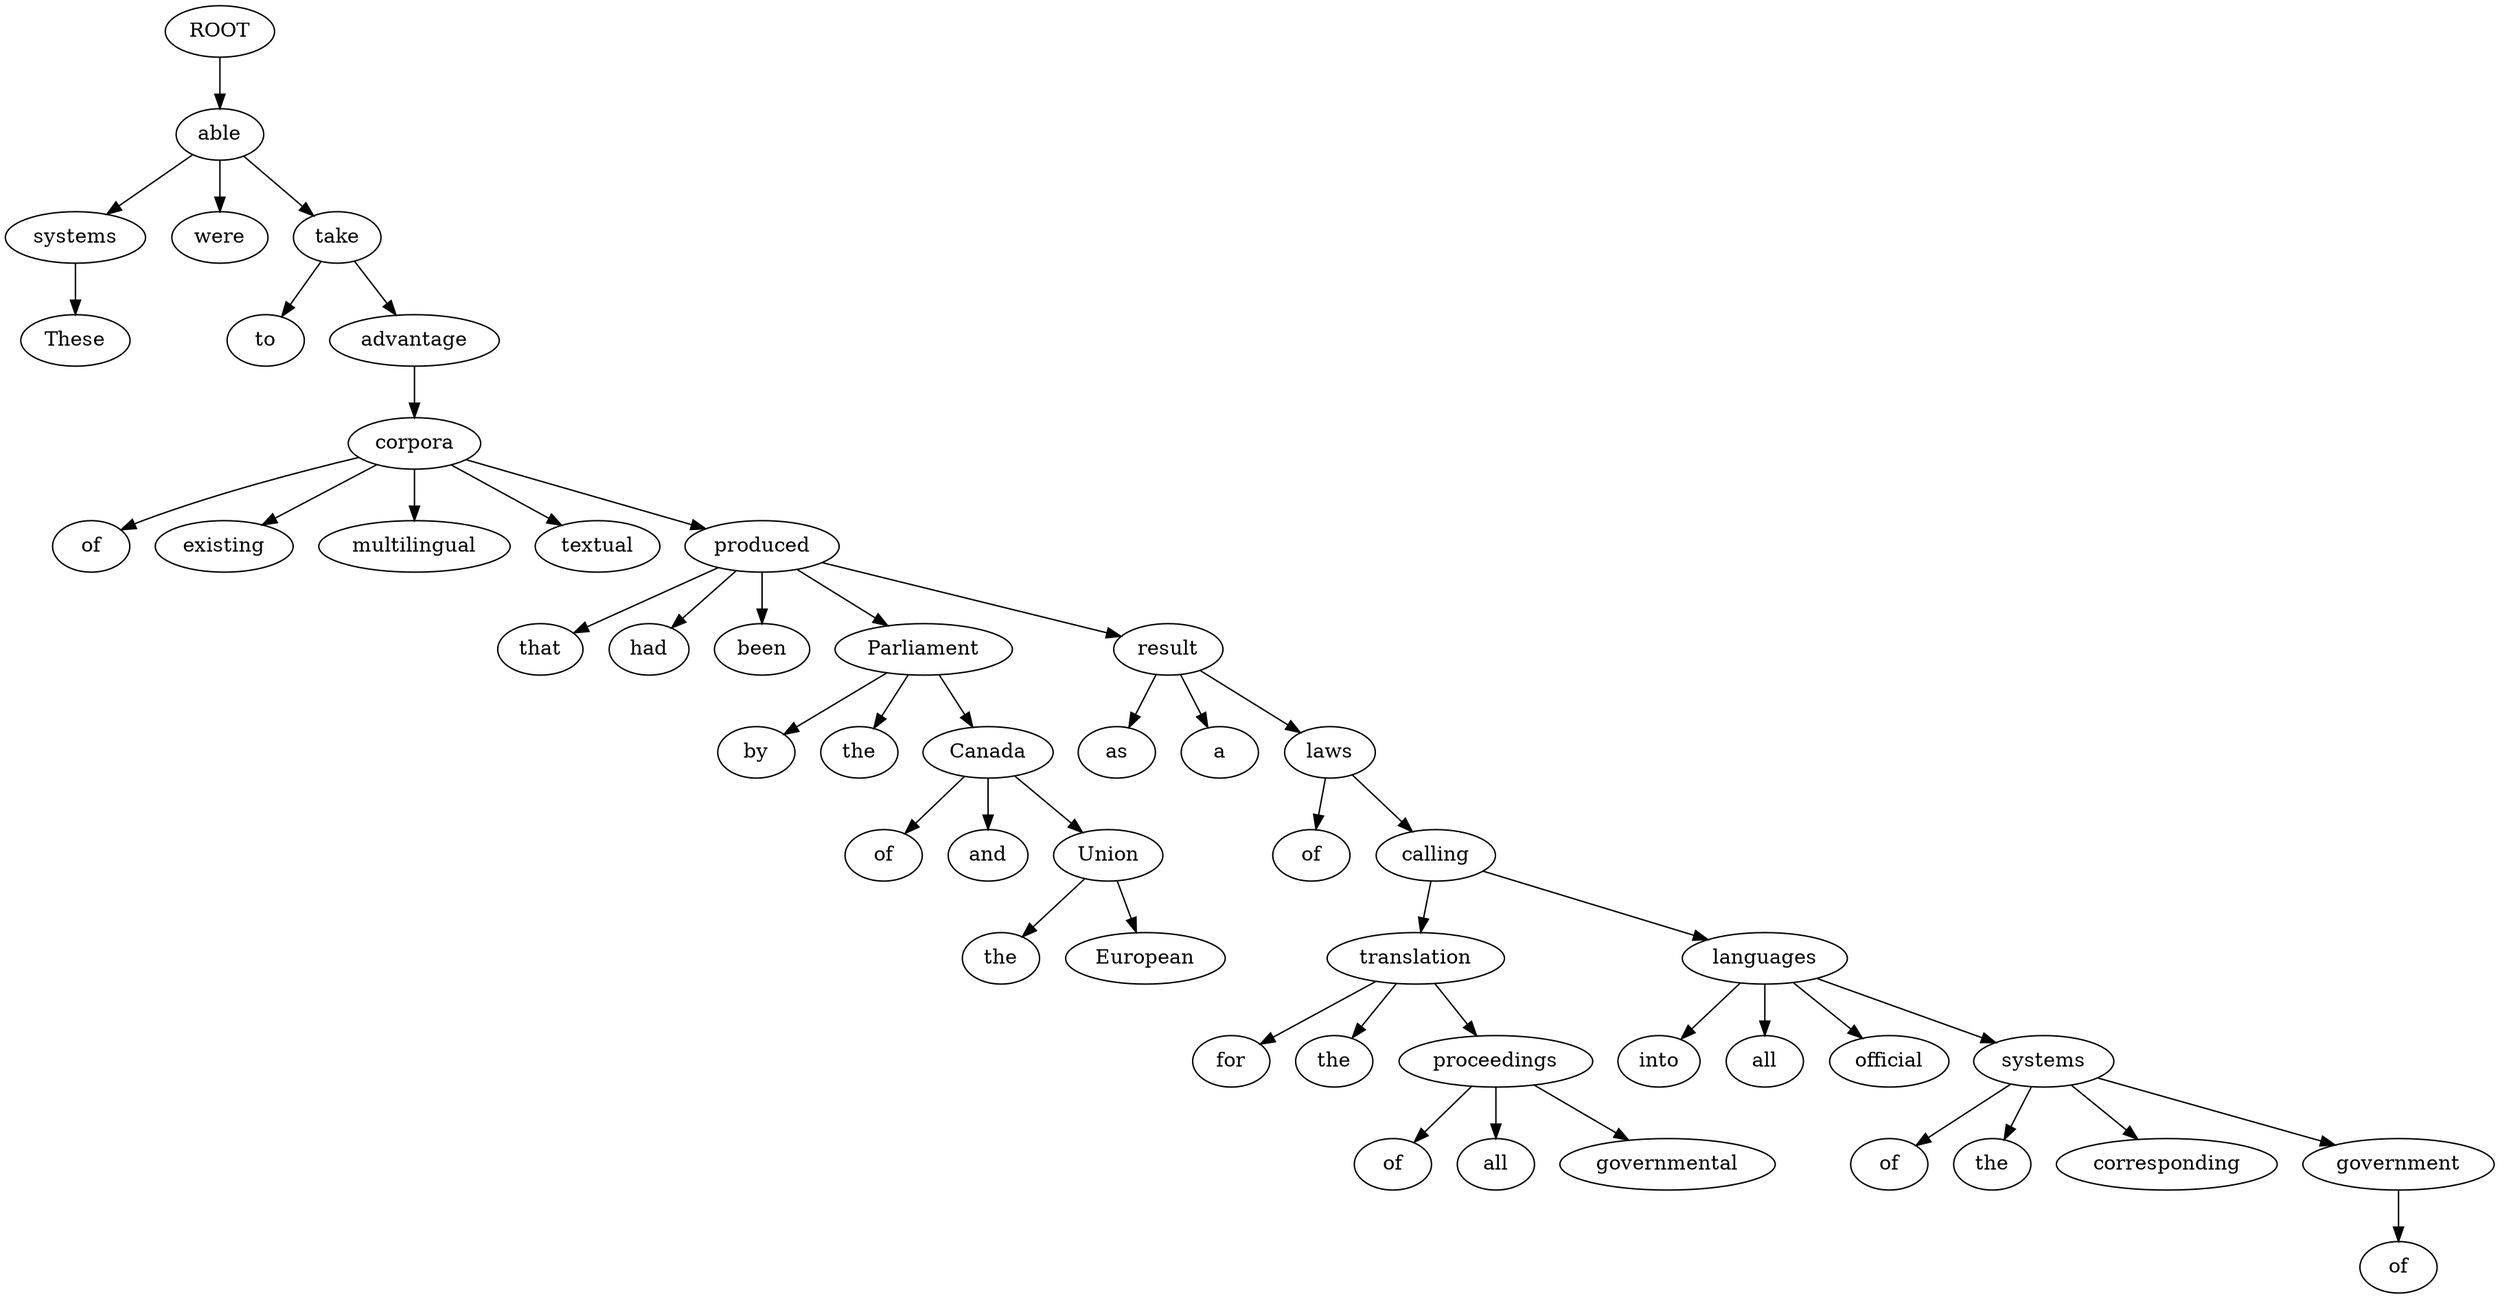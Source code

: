 digraph graph24 {
	node0 [label="ROOT"];
	node1 [label="These"];
	node2 [label="systems"];
	node3 [label="were"];
	node4 [label="able"];
	node5 [label="to"];
	node6 [label="take"];
	node7 [label="advantage"];
	node8 [label="of"];
	node9 [label="existing"];
	node10 [label="multilingual"];
	node11 [label="textual"];
	node12 [label="corpora"];
	node13 [label="that"];
	node14 [label="had"];
	node15 [label="been"];
	node16 [label="produced"];
	node17 [label="by"];
	node18 [label="the"];
	node19 [label="Parliament"];
	node20 [label="of"];
	node21 [label="Canada"];
	node22 [label="and"];
	node23 [label="the"];
	node24 [label="European"];
	node25 [label="Union"];
	node26 [label="as"];
	node27 [label="a"];
	node28 [label="result"];
	node29 [label="of"];
	node30 [label="laws"];
	node31 [label="calling"];
	node32 [label="for"];
	node33 [label="the"];
	node34 [label="translation"];
	node35 [label="of"];
	node36 [label="all"];
	node37 [label="governmental"];
	node38 [label="proceedings"];
	node39 [label="into"];
	node40 [label="all"];
	node41 [label="official"];
	node42 [label="languages"];
	node43 [label="of"];
	node44 [label="the"];
	node45 [label="corresponding"];
	node46 [label="systems"];
	node47 [label="of"];
	node48 [label="government"];
	node0 -> node4;
	node2 -> node1;
	node4 -> node2;
	node4 -> node3;
	node6 -> node5;
	node4 -> node6;
	node6 -> node7;
	node12 -> node8;
	node12 -> node9;
	node12 -> node10;
	node12 -> node11;
	node7 -> node12;
	node16 -> node13;
	node16 -> node14;
	node16 -> node15;
	node12 -> node16;
	node19 -> node17;
	node19 -> node18;
	node16 -> node19;
	node21 -> node20;
	node19 -> node21;
	node21 -> node22;
	node25 -> node23;
	node25 -> node24;
	node21 -> node25;
	node28 -> node26;
	node28 -> node27;
	node16 -> node28;
	node30 -> node29;
	node28 -> node30;
	node30 -> node31;
	node34 -> node32;
	node34 -> node33;
	node31 -> node34;
	node38 -> node35;
	node38 -> node36;
	node38 -> node37;
	node34 -> node38;
	node42 -> node39;
	node42 -> node40;
	node42 -> node41;
	node31 -> node42;
	node46 -> node43;
	node46 -> node44;
	node46 -> node45;
	node42 -> node46;
	node48 -> node47;
	node46 -> node48;
}
